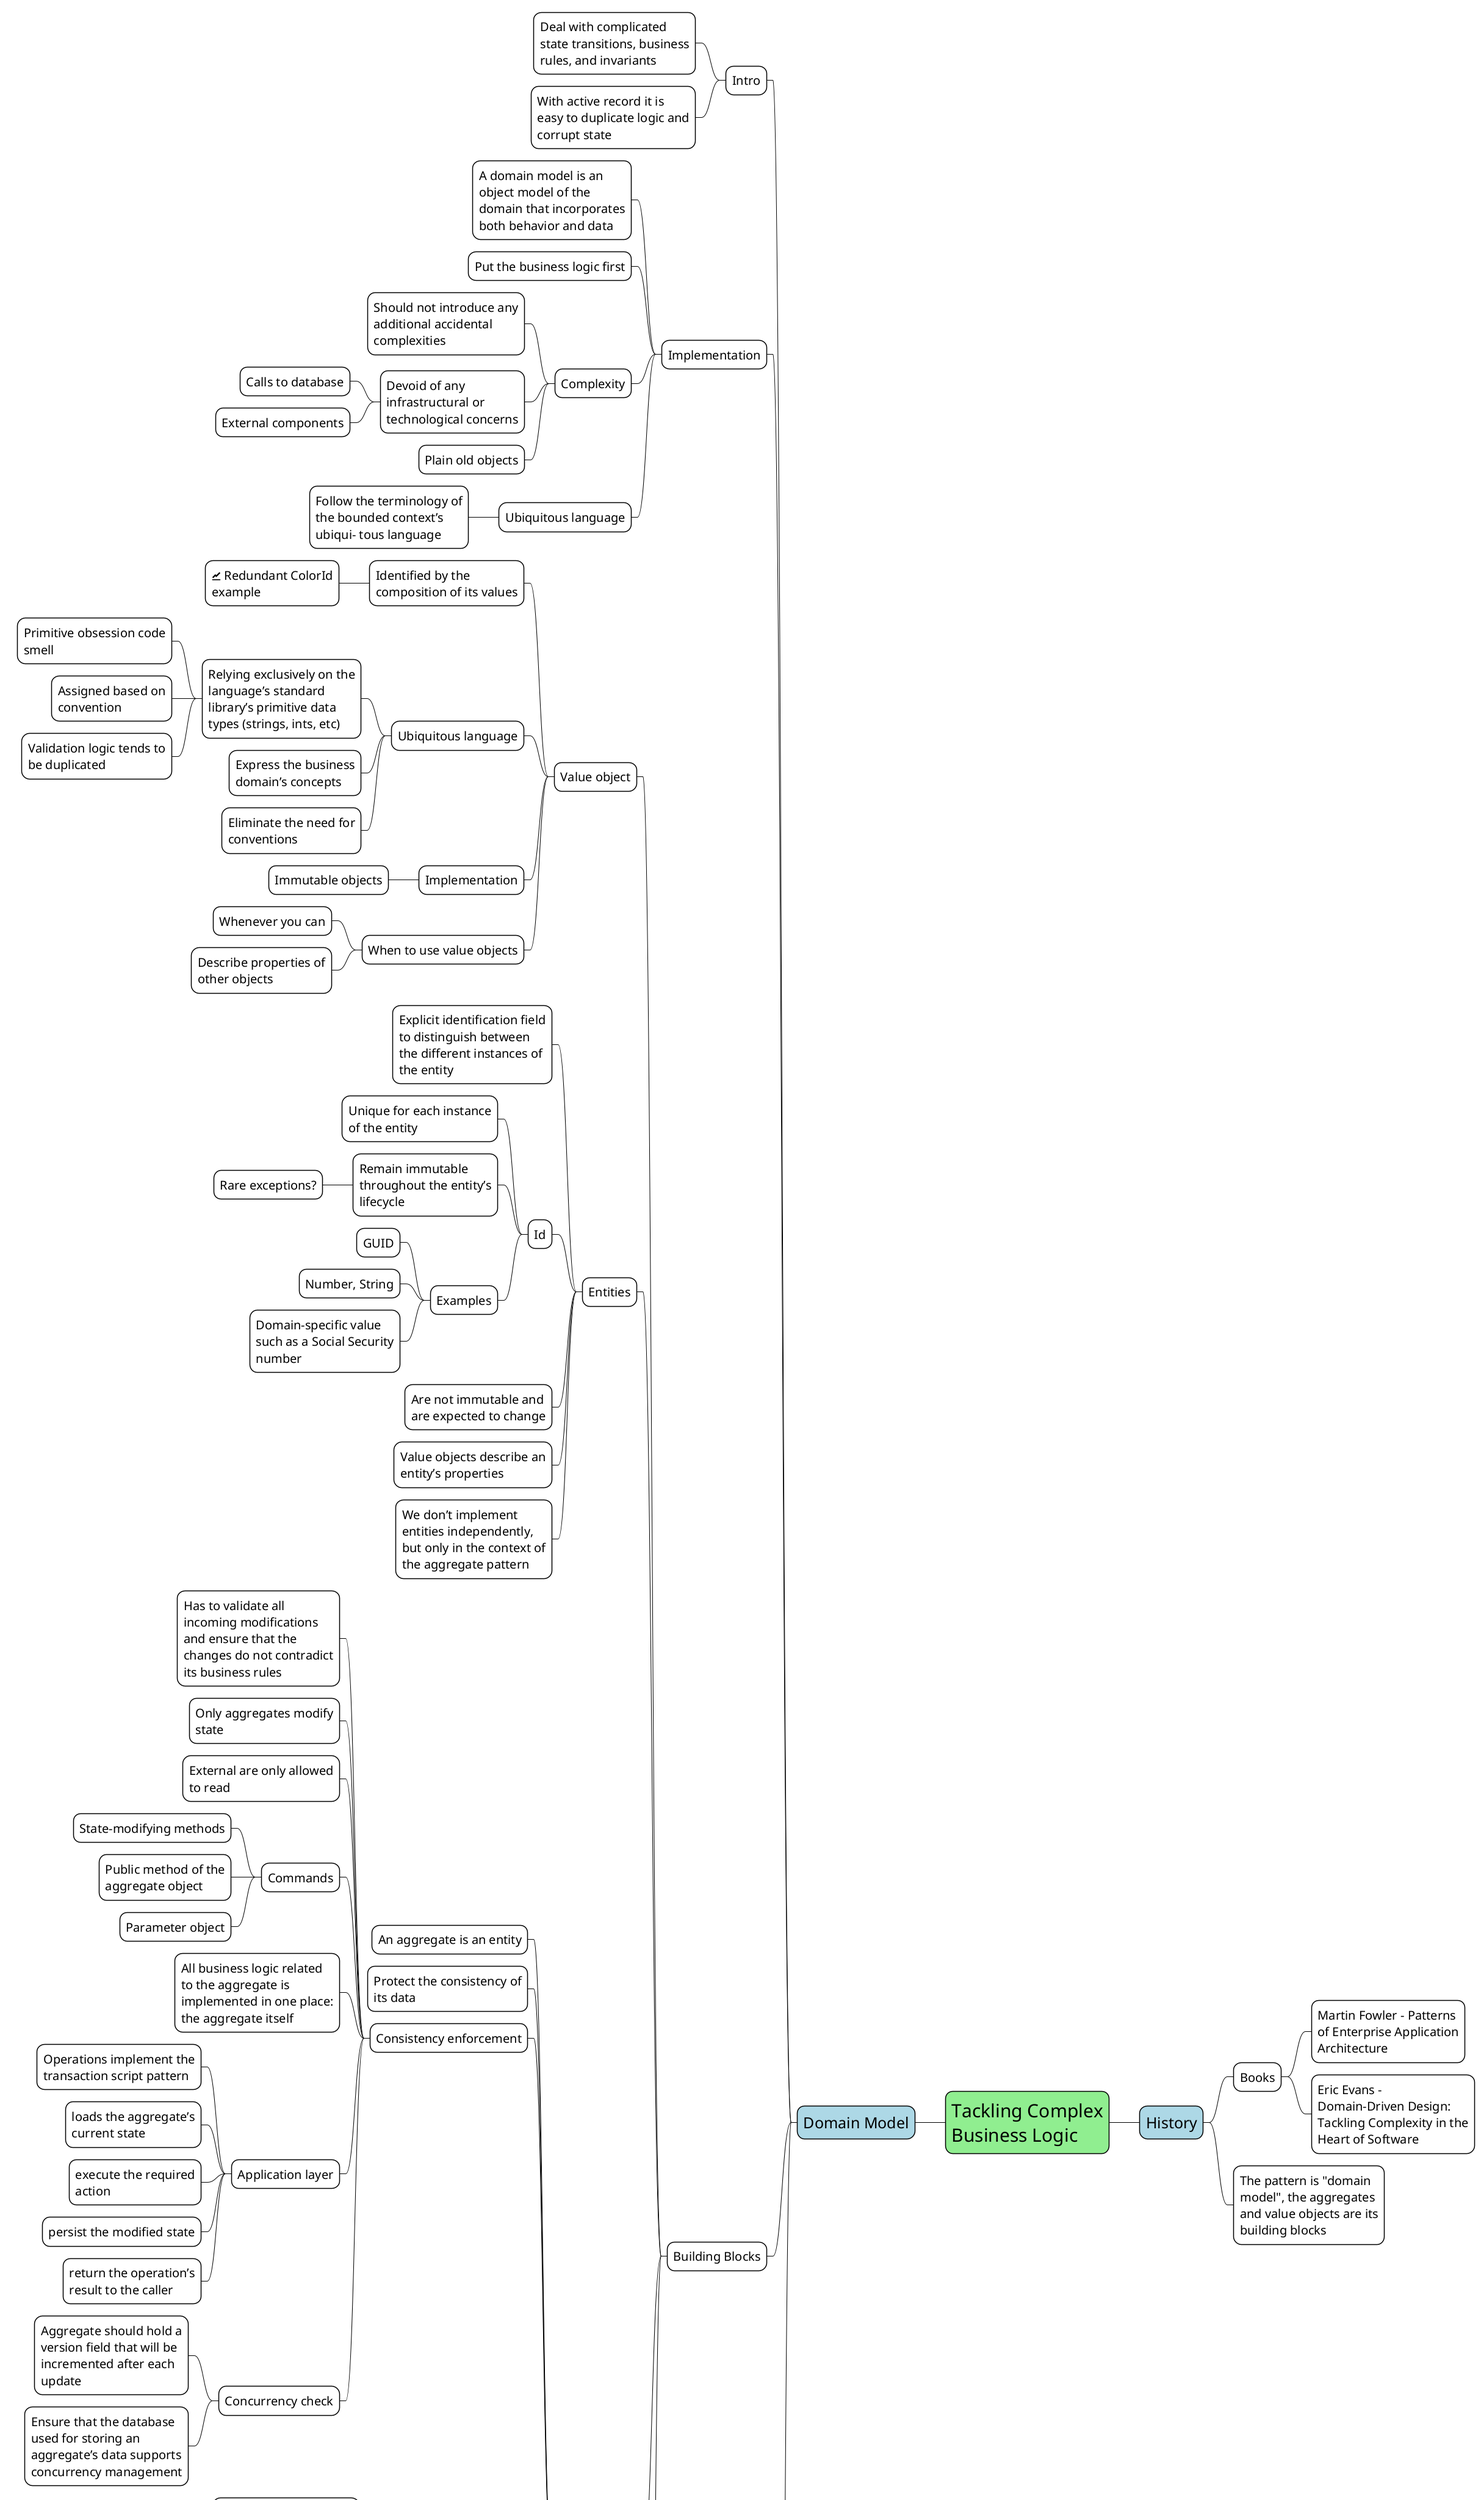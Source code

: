 @startmindmap
<style>
node {
    MaximumWidth 250
    FontSize 20
    BackgroundColor white
    LineColor black
}

rootNode {
    FontSize 30
    BackgroundColor lightgreen
}

:depth(1) {
    FontSize 25
    BackgroundColor lightblue
}

arrow {
    LineColor black
}
</style>

* Tackling Complex Business Logic

** History
*** Books
**** Martin Fowler - Patterns of Enterprise Application Architecture
**** Eric Evans - Domain-Driven Design: Tackling Complexity in the Heart of Software
*** The pattern is "domain model", the aggregates and value objects are its building blocks

left side

** Domain Model

*** Intro
**** Deal with complicated state transitions, business rules, and invariants
**** With active record it is easy to duplicate logic and corrupt state

*** Implementation
**** A domain model is an object model of the domain that incorporates both behavior and data
**** Put the business logic first
**** Complexity
***** Should not introduce any additional accidental complexities
***** Devoid of any infrastructural or technological concerns
****** Calls to database
****** External components
***** Plain old objects
**** Ubiquitous language
***** Follow the terminology of the bounded context’s ubiqui‐ tous language

*** Building Blocks
**** Value object
***** Identified by the composition of its values
****** <&graph> Redundant ColorId example
***** Ubiquitous language
****** Relying exclusively on the language’s standard library’s primitive data types (strings, ints, etc)
******* Primitive obsession code smell
******* Assigned based on convention
******* Validation logic tends to be duplicated
****** Express the business domain’s concepts
****** Eliminate the need for conventions
***** Implementation
****** Immutable objects
***** When to use value objects
****** Whenever you can
****** Describe properties of other objects
**** Entities
***** Explicit identification field to distinguish between the different instances of the entity
***** Id
****** Unique for each instance of the entity
****** Remain immutable throughout the entity’s lifecycle
******* Rare exceptions?
****** Examples
******* GUID
******* Number, String
******* Domain-specific value such as a Social Security number
***** Are not immutable and are expected to change
***** Value objects describe an entity’s properties
***** We don’t implement entities independently, but only in the context of the aggregate pattern
**** Aggregates
***** An aggregate is an entity
***** Protect the consistency of its data
***** Consistency enforcement
****** Has to validate all incoming modifications and ensure that the changes do not contradict its business rules
****** Only aggregates modify state
****** External are only allowed to read
****** Commands
******* State-modifying methods
******* Public method of the aggregate object
******* Parameter object
****** All business logic related to the aggregate is implemented in one place: the aggregate itself
****** Application layer
******* Operations implement the transaction script pattern
******* loads the aggregate’s current state
******* execute the required action
******* persist the modified state
******* return the operation’s result to the caller
****** Concurrency check
******* Aggregate should hold a version field that will be incremented after each update
******* Ensure that the database used for storing an aggregate’s data supports concurrency management
***** Transaction boundary
****** Aggregate acts as a transactional boundary
****** All changes to the aggregate’s state should be committed transactionally as one atomic operation
****** One aggregate per database transaction
****** Forces to carefully design an aggregate’s boundaries
******* Ensuring that the design addresses the business domain’s invariants and rules.
******* Commit changes in multiple aggregates signals a wrong transaction boundary, and wrong aggregate boundaries
***** Hierarchy of entities
****** Support changes to multiple objects with hierarchy of entities
****** “Aggregate”: it aggregates business entities and value objects that belong to the same transaction boundary.
***** Referencing other aggregates
****** All information that can be eventually consistent should reside outside of the aggregate’s boundary
****** Referenced by its ID
***** The aggregate root
****** One of entities should be designated as the aggregate’s public interface
***** Domain events
****** Message describing a significant event that has occurred in the business domain
****** Describe something that has already happened
****** Provide all the necessary data related to the event
****** Domain events are part of an aggregate’s public interface
**** Domain services
***** business logic that either doesn’t belong to any aggregate or value object, or that seems to be relevant to multiple aggregates
***** Stateless object that implements the business logic
***** Keep: modifying only one instance of an aggregate in one database transaction
***** Domain services lend themselves to implementing calculation logic that requires reading the data of multiple aggregates

*** Managing Complexity
**** Eliyahu M. Goldratt - The Choice
***** When discussing the complexity of a system we are interested in evaluating the difficulty of controlling and predicting the system’s behavior
***** Degrees of freedom
**** Which class is more difficult in terms of controlling and predicting its behavior?
***** One with more degrees of freedom
***** The invariants reduce its complexity

@endmindmap

